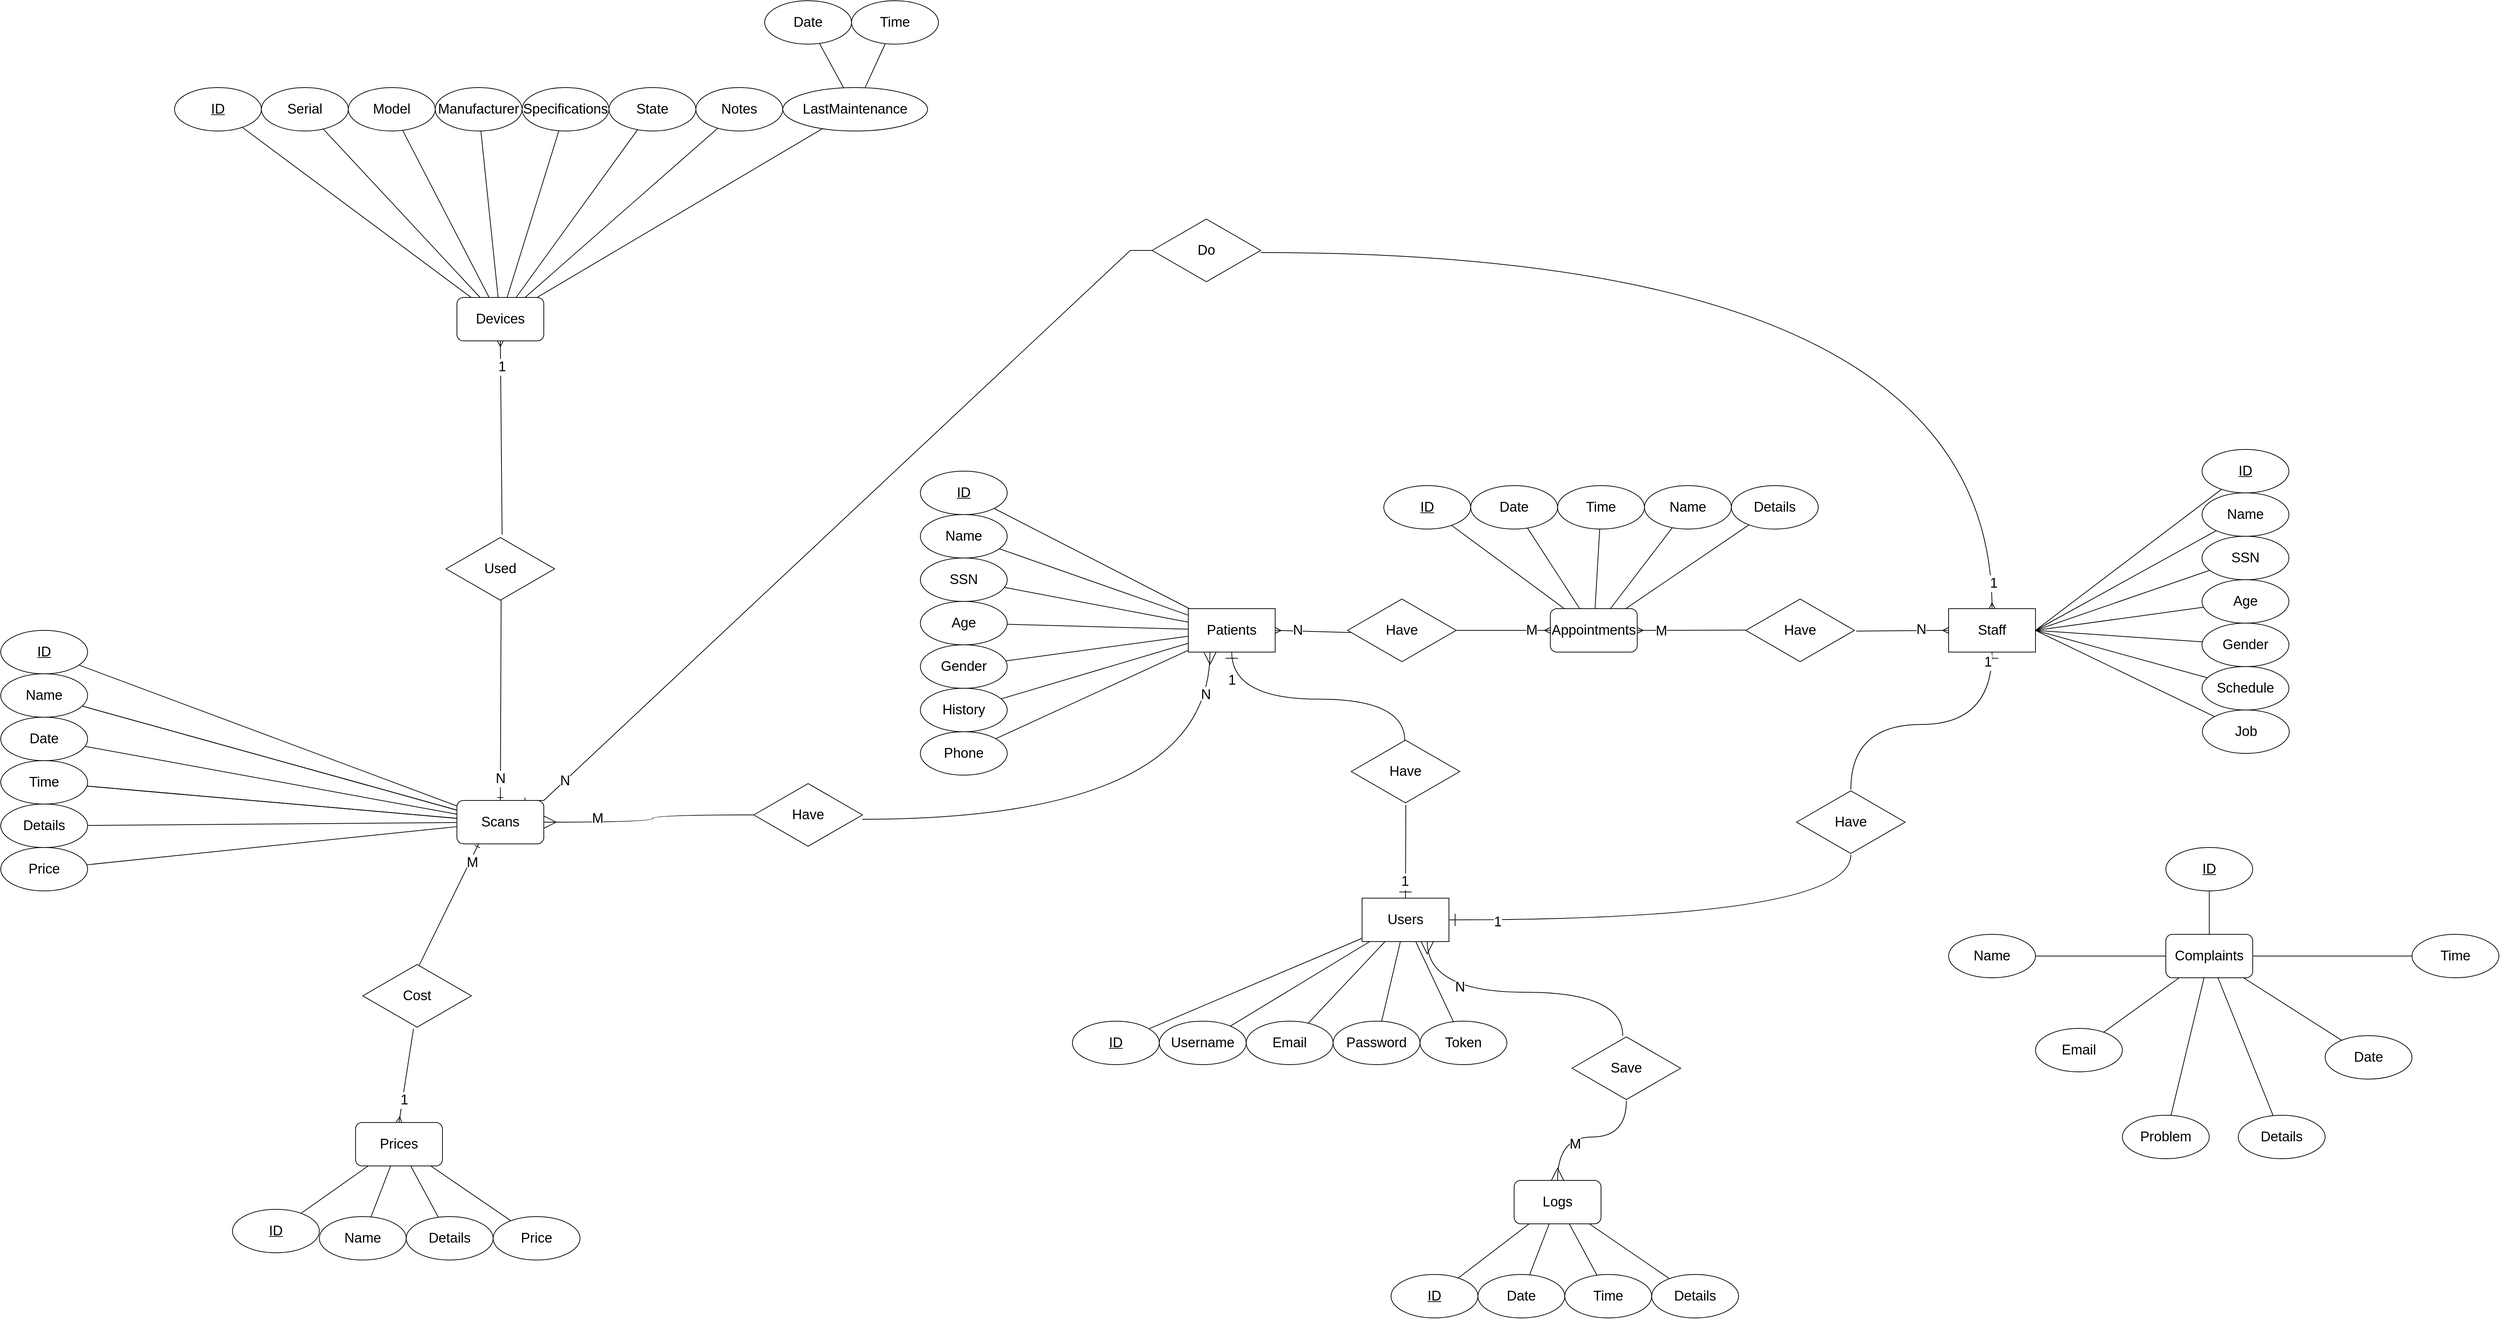 <mxfile version="14.6.13" type="device"><diagram id="C5RBs43oDa-KdzZeNtuy" name="Page-1"><mxGraphModel dx="5182" dy="3298" grid="1" gridSize="10" guides="1" tooltips="1" connect="1" arrows="1" fold="1" page="1" pageScale="1" pageWidth="1169" pageHeight="827" math="0" shadow="0"><root><mxCell id="WIyWlLk6GJQsqaUBKTNV-0"/><mxCell id="WIyWlLk6GJQsqaUBKTNV-1" parent="WIyWlLk6GJQsqaUBKTNV-0"/><mxCell id="xY3n0v6mdAGH1XVhmeUw-259" value="" style="group;fontSize=19;" parent="WIyWlLk6GJQsqaUBKTNV-1" vertex="1" connectable="0"><mxGeometry x="-850" y="-700" width="470" height="420" as="geometry"/></mxCell><mxCell id="xY3n0v6mdAGH1XVhmeUw-165" value="Patients" style="whiteSpace=wrap;html=1;fontSize=19;" parent="xY3n0v6mdAGH1XVhmeUw-259" vertex="1"><mxGeometry x="370" y="190" width="120" height="60" as="geometry"/></mxCell><mxCell id="xY3n0v6mdAGH1XVhmeUw-178" value="" style="group;fontStyle=4;fontSize=19;" parent="xY3n0v6mdAGH1XVhmeUw-259" vertex="1" connectable="0"><mxGeometry width="120" height="360" as="geometry"/></mxCell><mxCell id="xY3n0v6mdAGH1XVhmeUw-166" value="&lt;u style=&quot;font-size: 19px;&quot;&gt;ID&lt;/u&gt;" style="ellipse;whiteSpace=wrap;html=1;fontSize=19;" parent="xY3n0v6mdAGH1XVhmeUw-178" vertex="1"><mxGeometry width="120" height="60" as="geometry"/></mxCell><mxCell id="xY3n0v6mdAGH1XVhmeUw-168" value="Name" style="ellipse;whiteSpace=wrap;html=1;fontSize=19;" parent="xY3n0v6mdAGH1XVhmeUw-178" vertex="1"><mxGeometry y="60" width="120" height="60" as="geometry"/></mxCell><mxCell id="xY3n0v6mdAGH1XVhmeUw-170" value="SSN" style="ellipse;whiteSpace=wrap;html=1;fontSize=19;" parent="xY3n0v6mdAGH1XVhmeUw-178" vertex="1"><mxGeometry y="120" width="120" height="60" as="geometry"/></mxCell><mxCell id="xY3n0v6mdAGH1XVhmeUw-172" value="Gender" style="ellipse;whiteSpace=wrap;html=1;fontSize=19;" parent="xY3n0v6mdAGH1XVhmeUw-178" vertex="1"><mxGeometry y="240" width="120" height="60" as="geometry"/></mxCell><mxCell id="xY3n0v6mdAGH1XVhmeUw-174" value="Age" style="ellipse;whiteSpace=wrap;html=1;fontSize=19;" parent="xY3n0v6mdAGH1XVhmeUw-178" vertex="1"><mxGeometry y="180" width="120" height="60" as="geometry"/></mxCell><mxCell id="xY3n0v6mdAGH1XVhmeUw-176" value="History" style="ellipse;whiteSpace=wrap;html=1;fontSize=19;" parent="xY3n0v6mdAGH1XVhmeUw-178" vertex="1"><mxGeometry y="300" width="120" height="60" as="geometry"/></mxCell><mxCell id="xY3n0v6mdAGH1XVhmeUw-167" value="" style="edgeStyle=none;orthogonalLoop=1;jettySize=auto;html=1;endArrow=none;endFill=0;fontSize=19;" parent="xY3n0v6mdAGH1XVhmeUw-259" source="xY3n0v6mdAGH1XVhmeUw-165" target="xY3n0v6mdAGH1XVhmeUw-166" edge="1"><mxGeometry x="130" y="-10" as="geometry"/></mxCell><mxCell id="xY3n0v6mdAGH1XVhmeUw-169" value="" style="edgeStyle=none;orthogonalLoop=1;jettySize=auto;html=1;endArrow=none;endFill=0;fontSize=19;" parent="xY3n0v6mdAGH1XVhmeUw-259" source="xY3n0v6mdAGH1XVhmeUw-165" target="xY3n0v6mdAGH1XVhmeUw-168" edge="1"><mxGeometry x="130" y="-10" as="geometry"/></mxCell><mxCell id="xY3n0v6mdAGH1XVhmeUw-171" value="" style="edgeStyle=none;orthogonalLoop=1;jettySize=auto;html=1;endArrow=none;endFill=0;fontSize=19;" parent="xY3n0v6mdAGH1XVhmeUw-259" source="xY3n0v6mdAGH1XVhmeUw-165" target="xY3n0v6mdAGH1XVhmeUw-170" edge="1"><mxGeometry x="130" y="-10" as="geometry"/></mxCell><mxCell id="xY3n0v6mdAGH1XVhmeUw-173" value="" style="edgeStyle=none;orthogonalLoop=1;jettySize=auto;html=1;endArrow=none;endFill=0;fontSize=19;" parent="xY3n0v6mdAGH1XVhmeUw-259" source="xY3n0v6mdAGH1XVhmeUw-165" target="xY3n0v6mdAGH1XVhmeUw-172" edge="1"><mxGeometry x="130" y="-10" as="geometry"/></mxCell><mxCell id="xY3n0v6mdAGH1XVhmeUw-175" value="" style="edgeStyle=none;orthogonalLoop=1;jettySize=auto;html=1;endArrow=none;endFill=0;fontSize=19;" parent="xY3n0v6mdAGH1XVhmeUw-259" source="xY3n0v6mdAGH1XVhmeUw-165" target="xY3n0v6mdAGH1XVhmeUw-174" edge="1"><mxGeometry x="130" y="-10" as="geometry"/></mxCell><mxCell id="xY3n0v6mdAGH1XVhmeUw-177" value="" style="edgeStyle=none;orthogonalLoop=1;jettySize=auto;html=1;endArrow=none;endFill=0;fontSize=19;" parent="xY3n0v6mdAGH1XVhmeUw-259" source="xY3n0v6mdAGH1XVhmeUw-165" target="xY3n0v6mdAGH1XVhmeUw-176" edge="1"><mxGeometry x="130" y="-10" as="geometry"/></mxCell><mxCell id="xY3n0v6mdAGH1XVhmeUw-257" value="Phone" style="ellipse;whiteSpace=wrap;html=1;fontSize=19;" parent="xY3n0v6mdAGH1XVhmeUw-259" vertex="1"><mxGeometry y="360" width="120" height="60" as="geometry"/></mxCell><mxCell id="xY3n0v6mdAGH1XVhmeUw-258" value="" style="edgeStyle=none;rounded=0;orthogonalLoop=1;jettySize=auto;html=1;endArrow=none;endFill=0;fontSize=19;" parent="xY3n0v6mdAGH1XVhmeUw-259" source="xY3n0v6mdAGH1XVhmeUw-165" target="xY3n0v6mdAGH1XVhmeUw-257" edge="1"><mxGeometry relative="1" as="geometry"/></mxCell><mxCell id="xY3n0v6mdAGH1XVhmeUw-270" value="Have" style="html=1;whiteSpace=wrap;aspect=fixed;shape=isoRectangle;fontSize=19;" parent="WIyWlLk6GJQsqaUBKTNV-1" vertex="1"><mxGeometry x="-260" y="-525" width="150" height="90" as="geometry"/></mxCell><mxCell id="xY3n0v6mdAGH1XVhmeUw-274" style="edgeStyle=none;rounded=0;orthogonalLoop=1;jettySize=auto;html=1;exitX=0;exitY=0.5;exitDx=0;exitDy=0;endArrow=none;endFill=0;startArrow=ERmany;startFill=0;fontSize=19;" parent="WIyWlLk6GJQsqaUBKTNV-1" source="xY3n0v6mdAGH1XVhmeUw-260" target="xY3n0v6mdAGH1XVhmeUw-270" edge="1"><mxGeometry relative="1" as="geometry"/></mxCell><mxCell id="xY3n0v6mdAGH1XVhmeUw-291" value="M" style="edgeLabel;html=1;align=center;verticalAlign=middle;resizable=0;points=[];fontSize=19;" parent="xY3n0v6mdAGH1XVhmeUw-274" vertex="1" connectable="0"><mxGeometry x="-0.595" relative="1" as="geometry"><mxPoint as="offset"/></mxGeometry></mxCell><mxCell id="xY3n0v6mdAGH1XVhmeUw-275" style="edgeStyle=none;orthogonalLoop=1;jettySize=auto;html=1;exitX=1;exitY=0.5;exitDx=0;exitDy=0;entryX=0.029;entryY=0.533;entryDx=0;entryDy=0;entryPerimeter=0;endArrow=none;endFill=0;startArrow=ERmany;startFill=0;endSize=15;strokeWidth=1;rounded=0;fontSize=19;" parent="WIyWlLk6GJQsqaUBKTNV-1" source="xY3n0v6mdAGH1XVhmeUw-165" target="xY3n0v6mdAGH1XVhmeUw-270" edge="1"><mxGeometry relative="1" as="geometry"/></mxCell><mxCell id="xY3n0v6mdAGH1XVhmeUw-292" value="N" style="edgeLabel;html=1;align=center;verticalAlign=middle;resizable=0;points=[];fontSize=19;" parent="xY3n0v6mdAGH1XVhmeUw-275" vertex="1" connectable="0"><mxGeometry x="-0.508" y="-2" relative="1" as="geometry"><mxPoint x="5" y="-3" as="offset"/></mxGeometry></mxCell><mxCell id="xY3n0v6mdAGH1XVhmeUw-237" value="" style="edgeStyle=none;orthogonalLoop=1;jettySize=auto;html=1;endArrow=none;endFill=0;exitX=0;exitY=0.5;exitDx=0;exitDy=0;fontSize=19;" parent="WIyWlLk6GJQsqaUBKTNV-1" source="xY3n0v6mdAGH1XVhmeUw-192" target="xY3n0v6mdAGH1XVhmeUw-236" edge="1"><mxGeometry x="330" y="-680" as="geometry"><mxPoint x="610" y="-510" as="sourcePoint"/></mxGeometry></mxCell><mxCell id="xY3n0v6mdAGH1XVhmeUw-283" style="edgeStyle=none;rounded=0;orthogonalLoop=1;jettySize=auto;html=1;exitX=1;exitY=0.5;exitDx=0;exitDy=0;entryX=1.016;entryY=0.511;entryDx=0;entryDy=0;entryPerimeter=0;startArrow=ERmany;startFill=0;endArrow=none;endFill=0;endSize=15;strokeWidth=1;fontSize=19;" parent="WIyWlLk6GJQsqaUBKTNV-1" source="xY3n0v6mdAGH1XVhmeUw-192" target="xY3n0v6mdAGH1XVhmeUw-281" edge="1"><mxGeometry relative="1" as="geometry"/></mxCell><mxCell id="xY3n0v6mdAGH1XVhmeUw-294" value="N" style="edgeLabel;html=1;align=center;verticalAlign=middle;resizable=0;points=[];fontSize=19;" parent="xY3n0v6mdAGH1XVhmeUw-283" vertex="1" connectable="0"><mxGeometry x="-0.395" y="-2" relative="1" as="geometry"><mxPoint as="offset"/></mxGeometry></mxCell><mxCell id="xY3n0v6mdAGH1XVhmeUw-317" style="edgeStyle=orthogonalEdgeStyle;curved=1;orthogonalLoop=1;jettySize=auto;html=1;exitX=0.5;exitY=0;exitDx=0;exitDy=0;fontSize=19;startArrow=ERone;startFill=0;endArrow=none;endFill=0;startSize=15;endSize=15;strokeWidth=1;" parent="WIyWlLk6GJQsqaUBKTNV-1" source="xY3n0v6mdAGH1XVhmeUw-192" target="xY3n0v6mdAGH1XVhmeUw-315" edge="1"><mxGeometry relative="1" as="geometry"/></mxCell><mxCell id="xY3n0v6mdAGH1XVhmeUw-318" value="1" style="edgeLabel;html=1;align=center;verticalAlign=middle;resizable=0;points=[];fontSize=19;" parent="xY3n0v6mdAGH1XVhmeUw-317" vertex="1" connectable="0"><mxGeometry x="-0.928" y="-6" relative="1" as="geometry"><mxPoint as="offset"/></mxGeometry></mxCell><mxCell id="HXOtRXZ7LImvvX5U2Qld-1" style="rounded=0;orthogonalLoop=1;jettySize=auto;html=1;exitX=0.5;exitY=1;exitDx=0;exitDy=0;entryX=1;entryY=0.533;entryDx=0;entryDy=0;entryPerimeter=0;fontSize=19;endArrow=none;endFill=0;edgeStyle=orthogonalEdgeStyle;curved=1;startArrow=ERmany;startFill=0;" parent="WIyWlLk6GJQsqaUBKTNV-1" source="xY3n0v6mdAGH1XVhmeUw-192" target="HXOtRXZ7LImvvX5U2Qld-0" edge="1"><mxGeometry relative="1" as="geometry"/></mxCell><mxCell id="HXOtRXZ7LImvvX5U2Qld-4" value="1" style="edgeLabel;html=1;align=center;verticalAlign=middle;resizable=0;points=[];fontSize=19;" parent="HXOtRXZ7LImvvX5U2Qld-1" vertex="1" connectable="0"><mxGeometry x="-0.955" y="-2" relative="1" as="geometry"><mxPoint y="-1" as="offset"/></mxGeometry></mxCell><mxCell id="xY3n0v6mdAGH1XVhmeUw-192" value="Staff" style="whiteSpace=wrap;html=1;direction=west;fontSize=19;" parent="WIyWlLk6GJQsqaUBKTNV-1" vertex="1"><mxGeometry x="570" y="-510" width="120" height="60" as="geometry"/></mxCell><mxCell id="xY3n0v6mdAGH1XVhmeUw-193" style="edgeStyle=none;orthogonalLoop=1;jettySize=auto;html=1;endArrow=none;endFill=0;entryX=0;entryY=0.5;entryDx=0;entryDy=0;fontSize=19;" parent="WIyWlLk6GJQsqaUBKTNV-1" source="xY3n0v6mdAGH1XVhmeUw-184" target="xY3n0v6mdAGH1XVhmeUw-192" edge="1"><mxGeometry x="330" y="-680" as="geometry"/></mxCell><mxCell id="xY3n0v6mdAGH1XVhmeUw-194" style="edgeStyle=none;orthogonalLoop=1;jettySize=auto;html=1;entryX=0;entryY=0.5;entryDx=0;entryDy=0;endArrow=none;endFill=0;fontSize=19;" parent="WIyWlLk6GJQsqaUBKTNV-1" source="xY3n0v6mdAGH1XVhmeUw-185" target="xY3n0v6mdAGH1XVhmeUw-192" edge="1"><mxGeometry x="330" y="-680" as="geometry"/></mxCell><mxCell id="xY3n0v6mdAGH1XVhmeUw-196" style="edgeStyle=none;orthogonalLoop=1;jettySize=auto;html=1;entryX=0;entryY=0.5;entryDx=0;entryDy=0;endArrow=none;endFill=0;fontSize=19;" parent="WIyWlLk6GJQsqaUBKTNV-1" source="xY3n0v6mdAGH1XVhmeUw-188" target="xY3n0v6mdAGH1XVhmeUw-192" edge="1"><mxGeometry x="330" y="-680" as="geometry"/></mxCell><mxCell id="xY3n0v6mdAGH1XVhmeUw-198" style="edgeStyle=none;orthogonalLoop=1;jettySize=auto;html=1;entryX=0;entryY=0.5;entryDx=0;entryDy=0;endArrow=none;endFill=0;fontSize=19;" parent="WIyWlLk6GJQsqaUBKTNV-1" source="xY3n0v6mdAGH1XVhmeUw-186" target="xY3n0v6mdAGH1XVhmeUw-192" edge="1"><mxGeometry x="330" y="-680" as="geometry"/></mxCell><mxCell id="xY3n0v6mdAGH1XVhmeUw-199" style="edgeStyle=none;orthogonalLoop=1;jettySize=auto;html=1;entryX=0;entryY=0.5;entryDx=0;entryDy=0;endArrow=none;endFill=0;fontSize=19;" parent="WIyWlLk6GJQsqaUBKTNV-1" source="xY3n0v6mdAGH1XVhmeUw-187" target="xY3n0v6mdAGH1XVhmeUw-192" edge="1"><mxGeometry x="330" y="-680" as="geometry"/></mxCell><mxCell id="xY3n0v6mdAGH1XVhmeUw-205" value="" style="edgeStyle=none;orthogonalLoop=1;jettySize=auto;html=1;endArrow=none;endFill=0;exitX=0;exitY=0.5;exitDx=0;exitDy=0;fontSize=19;" parent="WIyWlLk6GJQsqaUBKTNV-1" source="xY3n0v6mdAGH1XVhmeUw-192" target="xY3n0v6mdAGH1XVhmeUw-204" edge="1"><mxGeometry x="330" y="-680" as="geometry"/></mxCell><mxCell id="xY3n0v6mdAGH1XVhmeUw-279" value="" style="group;fontSize=19;" parent="WIyWlLk6GJQsqaUBKTNV-1" vertex="1" connectable="0"><mxGeometry x="920" y="-730" width="120.5" height="420" as="geometry"/></mxCell><mxCell id="xY3n0v6mdAGH1XVhmeUw-236" value="Job" style="ellipse;whiteSpace=wrap;html=1;fontSize=19;" parent="xY3n0v6mdAGH1XVhmeUw-279" vertex="1"><mxGeometry x="0.5" y="360" width="120" height="60" as="geometry"/></mxCell><mxCell id="xY3n0v6mdAGH1XVhmeUw-202" value="" style="group;fontSize=19;" parent="xY3n0v6mdAGH1XVhmeUw-279" vertex="1" connectable="0"><mxGeometry width="120.5" height="360" as="geometry"/></mxCell><mxCell id="xY3n0v6mdAGH1XVhmeUw-191" value="" style="group;fontSize=19;" parent="xY3n0v6mdAGH1XVhmeUw-202" vertex="1" connectable="0"><mxGeometry width="120" height="300" as="geometry"/></mxCell><mxCell id="xY3n0v6mdAGH1XVhmeUw-184" value="&lt;u style=&quot;font-size: 19px;&quot;&gt;ID&lt;/u&gt;" style="ellipse;whiteSpace=wrap;html=1;fontSize=19;" parent="xY3n0v6mdAGH1XVhmeUw-191" vertex="1"><mxGeometry width="120" height="60" as="geometry"/></mxCell><mxCell id="xY3n0v6mdAGH1XVhmeUw-185" value="Name" style="ellipse;whiteSpace=wrap;html=1;fontSize=19;" parent="xY3n0v6mdAGH1XVhmeUw-191" vertex="1"><mxGeometry y="60" width="120" height="60" as="geometry"/></mxCell><mxCell id="xY3n0v6mdAGH1XVhmeUw-186" value="SSN" style="ellipse;whiteSpace=wrap;html=1;fontSize=19;" parent="xY3n0v6mdAGH1XVhmeUw-191" vertex="1"><mxGeometry y="120" width="120" height="60" as="geometry"/></mxCell><mxCell id="xY3n0v6mdAGH1XVhmeUw-187" value="Gender" style="ellipse;whiteSpace=wrap;html=1;fontSize=19;" parent="xY3n0v6mdAGH1XVhmeUw-191" vertex="1"><mxGeometry y="240" width="120" height="60" as="geometry"/></mxCell><mxCell id="xY3n0v6mdAGH1XVhmeUw-188" value="Age" style="ellipse;whiteSpace=wrap;html=1;fontSize=19;" parent="xY3n0v6mdAGH1XVhmeUw-191" vertex="1"><mxGeometry y="180" width="120" height="60" as="geometry"/></mxCell><mxCell id="xY3n0v6mdAGH1XVhmeUw-204" value="Schedule" style="ellipse;whiteSpace=wrap;html=1;fontSize=19;" parent="xY3n0v6mdAGH1XVhmeUw-202" vertex="1"><mxGeometry y="300" width="120" height="60" as="geometry"/></mxCell><mxCell id="xY3n0v6mdAGH1XVhmeUw-288" value="" style="edgeStyle=none;rounded=0;orthogonalLoop=1;jettySize=auto;html=1;startArrow=none;startFill=0;endArrow=none;endFill=0;endSize=15;strokeWidth=1;fontSize=19;" parent="WIyWlLk6GJQsqaUBKTNV-1" source="xY3n0v6mdAGH1XVhmeUw-260" target="xY3n0v6mdAGH1XVhmeUw-287" edge="1"><mxGeometry relative="1" as="geometry"/></mxCell><mxCell id="xY3n0v6mdAGH1XVhmeUw-260" value="Appointments" style="rounded=1;whiteSpace=wrap;html=1;fontSize=19;" parent="WIyWlLk6GJQsqaUBKTNV-1" vertex="1"><mxGeometry x="20" y="-510" width="120" height="60" as="geometry"/></mxCell><mxCell id="xY3n0v6mdAGH1XVhmeUw-262" value="" style="edgeStyle=none;rounded=0;orthogonalLoop=1;jettySize=auto;html=1;endArrow=none;endFill=0;fontSize=19;" parent="WIyWlLk6GJQsqaUBKTNV-1" source="xY3n0v6mdAGH1XVhmeUw-260" target="xY3n0v6mdAGH1XVhmeUw-261" edge="1"><mxGeometry x="-150" y="-680" as="geometry"/></mxCell><mxCell id="xY3n0v6mdAGH1XVhmeUw-264" value="" style="edgeStyle=none;rounded=0;orthogonalLoop=1;jettySize=auto;html=1;endArrow=none;endFill=0;fontSize=19;" parent="WIyWlLk6GJQsqaUBKTNV-1" source="xY3n0v6mdAGH1XVhmeUw-260" target="xY3n0v6mdAGH1XVhmeUw-263" edge="1"><mxGeometry x="-150" y="-680" as="geometry"/></mxCell><mxCell id="xY3n0v6mdAGH1XVhmeUw-266" value="" style="edgeStyle=none;rounded=0;orthogonalLoop=1;jettySize=auto;html=1;endArrow=none;endFill=0;fontSize=19;" parent="WIyWlLk6GJQsqaUBKTNV-1" source="xY3n0v6mdAGH1XVhmeUw-260" target="xY3n0v6mdAGH1XVhmeUw-265" edge="1"><mxGeometry x="-150" y="-680" as="geometry"/></mxCell><mxCell id="xY3n0v6mdAGH1XVhmeUw-268" value="" style="edgeStyle=none;rounded=0;orthogonalLoop=1;jettySize=auto;html=1;endArrow=none;endFill=0;fontSize=19;" parent="WIyWlLk6GJQsqaUBKTNV-1" source="xY3n0v6mdAGH1XVhmeUw-260" target="xY3n0v6mdAGH1XVhmeUw-267" edge="1"><mxGeometry x="-150" y="-680" as="geometry"/></mxCell><mxCell id="xY3n0v6mdAGH1XVhmeUw-281" value="Have" style="html=1;whiteSpace=wrap;aspect=fixed;shape=isoRectangle;fontSize=19;" parent="WIyWlLk6GJQsqaUBKTNV-1" vertex="1"><mxGeometry x="290" y="-525" width="150" height="90" as="geometry"/></mxCell><mxCell id="xY3n0v6mdAGH1XVhmeUw-282" style="edgeStyle=none;rounded=0;orthogonalLoop=1;jettySize=auto;html=1;exitX=1;exitY=0.5;exitDx=0;exitDy=0;entryX=0;entryY=0.496;entryDx=0;entryDy=0;entryPerimeter=0;startArrow=ERmany;startFill=0;endArrow=none;endFill=0;endSize=15;strokeWidth=1;fontSize=19;" parent="WIyWlLk6GJQsqaUBKTNV-1" source="xY3n0v6mdAGH1XVhmeUw-260" target="xY3n0v6mdAGH1XVhmeUw-281" edge="1"><mxGeometry x="-150" y="-680" as="geometry"/></mxCell><mxCell id="xY3n0v6mdAGH1XVhmeUw-293" value="M" style="edgeLabel;html=1;align=center;verticalAlign=middle;resizable=0;points=[];fontSize=19;" parent="xY3n0v6mdAGH1XVhmeUw-282" vertex="1" connectable="0"><mxGeometry relative="1" as="geometry"><mxPoint x="-42" y="1" as="offset"/></mxGeometry></mxCell><mxCell id="xY3n0v6mdAGH1XVhmeUw-289" value="" style="group;fontSize=19;" parent="WIyWlLk6GJQsqaUBKTNV-1" vertex="1" connectable="0"><mxGeometry x="-210" y="-680" width="600" height="60" as="geometry"/></mxCell><mxCell id="xY3n0v6mdAGH1XVhmeUw-287" value="Name" style="ellipse;whiteSpace=wrap;html=1;rounded=1;fontSize=19;" parent="xY3n0v6mdAGH1XVhmeUw-289" vertex="1"><mxGeometry x="360" width="120" height="60" as="geometry"/></mxCell><mxCell id="xY3n0v6mdAGH1XVhmeUw-261" value="&lt;u style=&quot;font-size: 19px;&quot;&gt;ID&lt;/u&gt;" style="ellipse;whiteSpace=wrap;html=1;rounded=1;fontSize=19;" parent="xY3n0v6mdAGH1XVhmeUw-289" vertex="1"><mxGeometry width="120" height="60" as="geometry"/></mxCell><mxCell id="xY3n0v6mdAGH1XVhmeUw-263" value="Date" style="ellipse;whiteSpace=wrap;html=1;rounded=1;fontSize=19;" parent="xY3n0v6mdAGH1XVhmeUw-289" vertex="1"><mxGeometry x="120" width="120" height="60" as="geometry"/></mxCell><mxCell id="xY3n0v6mdAGH1XVhmeUw-265" value="Time" style="ellipse;whiteSpace=wrap;html=1;rounded=1;fontSize=19;" parent="xY3n0v6mdAGH1XVhmeUw-289" vertex="1"><mxGeometry x="240" width="120" height="60" as="geometry"/></mxCell><mxCell id="xY3n0v6mdAGH1XVhmeUw-267" value="Details" style="ellipse;whiteSpace=wrap;html=1;rounded=1;fontSize=19;" parent="xY3n0v6mdAGH1XVhmeUw-289" vertex="1"><mxGeometry x="480" width="120" height="60" as="geometry"/></mxCell><mxCell id="xY3n0v6mdAGH1XVhmeUw-295" value="Have" style="html=1;whiteSpace=wrap;aspect=fixed;shape=isoRectangle;fontSize=19;" parent="WIyWlLk6GJQsqaUBKTNV-1" vertex="1"><mxGeometry x="-255" y="-330" width="150" height="90" as="geometry"/></mxCell><mxCell id="xY3n0v6mdAGH1XVhmeUw-296" style="edgeStyle=orthogonalEdgeStyle;orthogonalLoop=1;jettySize=auto;html=1;exitX=0.5;exitY=1;exitDx=0;exitDy=0;entryX=0.493;entryY=0.024;entryDx=0;entryDy=0;entryPerimeter=0;fontSize=19;startArrow=ERone;startFill=0;endArrow=none;endFill=0;endSize=15;strokeWidth=1;startSize=15;curved=1;" parent="WIyWlLk6GJQsqaUBKTNV-1" source="xY3n0v6mdAGH1XVhmeUw-165" target="xY3n0v6mdAGH1XVhmeUw-295" edge="1"><mxGeometry relative="1" as="geometry"/></mxCell><mxCell id="xY3n0v6mdAGH1XVhmeUw-298" value="1" style="edgeLabel;html=1;align=center;verticalAlign=middle;resizable=0;points=[];fontSize=19;" parent="xY3n0v6mdAGH1XVhmeUw-296" vertex="1" connectable="0"><mxGeometry x="-0.785" relative="1" as="geometry"><mxPoint as="offset"/></mxGeometry></mxCell><mxCell id="xY3n0v6mdAGH1XVhmeUw-306" style="edgeStyle=orthogonalEdgeStyle;curved=1;orthogonalLoop=1;jettySize=auto;html=1;exitX=0.5;exitY=0;exitDx=0;exitDy=0;entryX=0.503;entryY=1.014;entryDx=0;entryDy=0;entryPerimeter=0;fontSize=19;startArrow=ERone;startFill=0;endArrow=none;endFill=0;startSize=15;endSize=15;strokeWidth=1;" parent="WIyWlLk6GJQsqaUBKTNV-1" source="xY3n0v6mdAGH1XVhmeUw-152" target="xY3n0v6mdAGH1XVhmeUw-295" edge="1"><mxGeometry relative="1" as="geometry"/></mxCell><mxCell id="xY3n0v6mdAGH1XVhmeUw-307" value="1" style="edgeLabel;html=1;align=center;verticalAlign=middle;resizable=0;points=[];fontSize=19;" parent="xY3n0v6mdAGH1XVhmeUw-306" vertex="1" connectable="0"><mxGeometry x="-0.638" y="1" relative="1" as="geometry"><mxPoint as="offset"/></mxGeometry></mxCell><mxCell id="xY3n0v6mdAGH1XVhmeUw-316" style="edgeStyle=orthogonalEdgeStyle;curved=1;orthogonalLoop=1;jettySize=auto;html=1;exitX=1;exitY=0.5;exitDx=0;exitDy=0;fontSize=19;startArrow=ERone;startFill=0;endArrow=none;endFill=0;startSize=15;endSize=15;strokeWidth=1;" parent="WIyWlLk6GJQsqaUBKTNV-1" source="xY3n0v6mdAGH1XVhmeUw-152" target="xY3n0v6mdAGH1XVhmeUw-315" edge="1"><mxGeometry relative="1" as="geometry"/></mxCell><mxCell id="xY3n0v6mdAGH1XVhmeUw-319" value="1" style="edgeLabel;html=1;align=center;verticalAlign=middle;resizable=0;points=[];fontSize=19;" parent="xY3n0v6mdAGH1XVhmeUw-316" vertex="1" connectable="0"><mxGeometry x="-0.794" y="-3" relative="1" as="geometry"><mxPoint as="offset"/></mxGeometry></mxCell><mxCell id="xY3n0v6mdAGH1XVhmeUw-367" style="edgeStyle=orthogonalEdgeStyle;curved=1;orthogonalLoop=1;jettySize=auto;html=1;exitX=0.75;exitY=1;exitDx=0;exitDy=0;entryX=0.467;entryY=0;entryDx=0;entryDy=0;entryPerimeter=0;fontSize=19;startArrow=ERmany;startFill=0;endArrow=none;endFill=0;startSize=15;endSize=15;strokeWidth=1;" parent="WIyWlLk6GJQsqaUBKTNV-1" source="xY3n0v6mdAGH1XVhmeUw-152" target="xY3n0v6mdAGH1XVhmeUw-366" edge="1"><mxGeometry relative="1" as="geometry"/></mxCell><mxCell id="xY3n0v6mdAGH1XVhmeUw-371" value="N" style="edgeLabel;html=1;align=center;verticalAlign=middle;resizable=0;points=[];fontSize=19;" parent="xY3n0v6mdAGH1XVhmeUw-367" vertex="1" connectable="0"><mxGeometry x="-0.422" y="7" relative="1" as="geometry"><mxPoint x="-1" as="offset"/></mxGeometry></mxCell><mxCell id="xY3n0v6mdAGH1XVhmeUw-152" value="Users" style="whiteSpace=wrap;html=1;fontSize=19;" parent="WIyWlLk6GJQsqaUBKTNV-1" vertex="1"><mxGeometry x="-240" y="-110" width="120" height="60" as="geometry"/></mxCell><mxCell id="xY3n0v6mdAGH1XVhmeUw-154" value="" style="edgeStyle=none;orthogonalLoop=1;jettySize=auto;html=1;endArrow=none;endFill=0;fontSize=19;" parent="WIyWlLk6GJQsqaUBKTNV-1" source="xY3n0v6mdAGH1XVhmeUw-152" target="xY3n0v6mdAGH1XVhmeUw-153" edge="1"><mxGeometry x="-390" y="-300" as="geometry"/></mxCell><mxCell id="xY3n0v6mdAGH1XVhmeUw-157" value="" style="edgeStyle=none;orthogonalLoop=1;jettySize=auto;html=1;endArrow=none;endFill=0;fontSize=19;" parent="WIyWlLk6GJQsqaUBKTNV-1" source="xY3n0v6mdAGH1XVhmeUw-152" target="xY3n0v6mdAGH1XVhmeUw-156" edge="1"><mxGeometry x="-390" y="-300" as="geometry"/></mxCell><mxCell id="xY3n0v6mdAGH1XVhmeUw-159" value="" style="edgeStyle=none;orthogonalLoop=1;jettySize=auto;html=1;endArrow=none;endFill=0;fontSize=19;" parent="WIyWlLk6GJQsqaUBKTNV-1" source="xY3n0v6mdAGH1XVhmeUw-152" target="xY3n0v6mdAGH1XVhmeUw-158" edge="1"><mxGeometry x="-390" y="-300" as="geometry"/></mxCell><mxCell id="xY3n0v6mdAGH1XVhmeUw-161" value="" style="edgeStyle=none;orthogonalLoop=1;jettySize=auto;html=1;endArrow=none;endFill=0;fontSize=19;" parent="WIyWlLk6GJQsqaUBKTNV-1" source="xY3n0v6mdAGH1XVhmeUw-152" target="xY3n0v6mdAGH1XVhmeUw-160" edge="1"><mxGeometry x="-390" y="-300" as="geometry"/></mxCell><mxCell id="xY3n0v6mdAGH1XVhmeUw-163" value="" style="edgeStyle=none;orthogonalLoop=1;jettySize=auto;html=1;endArrow=none;endFill=0;fontSize=19;" parent="WIyWlLk6GJQsqaUBKTNV-1" source="xY3n0v6mdAGH1XVhmeUw-152" target="xY3n0v6mdAGH1XVhmeUw-162" edge="1"><mxGeometry x="-390" y="-300" as="geometry"/></mxCell><mxCell id="xY3n0v6mdAGH1XVhmeUw-300" value="" style="group;fontSize=19;" parent="WIyWlLk6GJQsqaUBKTNV-1" vertex="1" connectable="0"><mxGeometry x="-640" y="60" width="600" height="60" as="geometry"/></mxCell><mxCell id="xY3n0v6mdAGH1XVhmeUw-153" value="&lt;u style=&quot;font-size: 19px;&quot;&gt;ID&lt;/u&gt;" style="ellipse;whiteSpace=wrap;html=1;fontSize=19;" parent="xY3n0v6mdAGH1XVhmeUw-300" vertex="1"><mxGeometry width="120" height="60" as="geometry"/></mxCell><mxCell id="xY3n0v6mdAGH1XVhmeUw-156" value="Username" style="ellipse;whiteSpace=wrap;html=1;fontSize=19;" parent="xY3n0v6mdAGH1XVhmeUw-300" vertex="1"><mxGeometry x="120" width="120" height="60" as="geometry"/></mxCell><mxCell id="xY3n0v6mdAGH1XVhmeUw-158" value="Password" style="ellipse;whiteSpace=wrap;html=1;fontSize=19;" parent="xY3n0v6mdAGH1XVhmeUw-300" vertex="1"><mxGeometry x="360" width="120" height="60" as="geometry"/></mxCell><mxCell id="xY3n0v6mdAGH1XVhmeUw-160" value="Email" style="ellipse;whiteSpace=wrap;html=1;fontSize=19;" parent="xY3n0v6mdAGH1XVhmeUw-300" vertex="1"><mxGeometry x="240" width="120" height="60" as="geometry"/></mxCell><mxCell id="xY3n0v6mdAGH1XVhmeUw-162" value="Token" style="ellipse;whiteSpace=wrap;html=1;fontSize=19;" parent="xY3n0v6mdAGH1XVhmeUw-300" vertex="1"><mxGeometry x="480" width="120" height="60" as="geometry"/></mxCell><mxCell id="xY3n0v6mdAGH1XVhmeUw-315" value="Have" style="html=1;whiteSpace=wrap;aspect=fixed;shape=isoRectangle;fontSize=19;" parent="WIyWlLk6GJQsqaUBKTNV-1" vertex="1"><mxGeometry x="360" y="-260" width="150" height="90" as="geometry"/></mxCell><mxCell id="xY3n0v6mdAGH1XVhmeUw-322" value="" style="orthogonalLoop=1;jettySize=auto;html=1;fontSize=19;startArrow=none;startFill=0;endArrow=none;endFill=0;startSize=15;endSize=15;strokeWidth=1;" parent="WIyWlLk6GJQsqaUBKTNV-1" source="xY3n0v6mdAGH1XVhmeUw-320" target="xY3n0v6mdAGH1XVhmeUw-321" edge="1"><mxGeometry relative="1" as="geometry"/></mxCell><mxCell id="xY3n0v6mdAGH1XVhmeUw-324" value="" style="orthogonalLoop=1;jettySize=auto;html=1;fontSize=19;startArrow=none;startFill=0;endArrow=none;endFill=0;startSize=15;endSize=15;strokeWidth=1;" parent="WIyWlLk6GJQsqaUBKTNV-1" source="xY3n0v6mdAGH1XVhmeUw-320" target="xY3n0v6mdAGH1XVhmeUw-323" edge="1"><mxGeometry relative="1" as="geometry"/></mxCell><mxCell id="xY3n0v6mdAGH1XVhmeUw-326" value="" style="orthogonalLoop=1;jettySize=auto;html=1;fontSize=19;startArrow=none;startFill=0;endArrow=none;endFill=0;startSize=15;endSize=15;strokeWidth=1;" parent="WIyWlLk6GJQsqaUBKTNV-1" source="xY3n0v6mdAGH1XVhmeUw-320" target="xY3n0v6mdAGH1XVhmeUw-325" edge="1"><mxGeometry relative="1" as="geometry"/></mxCell><mxCell id="xY3n0v6mdAGH1XVhmeUw-328" value="" style="orthogonalLoop=1;jettySize=auto;html=1;fontSize=19;startArrow=none;startFill=0;endArrow=none;endFill=0;startSize=15;endSize=15;strokeWidth=1;" parent="WIyWlLk6GJQsqaUBKTNV-1" source="xY3n0v6mdAGH1XVhmeUw-320" target="xY3n0v6mdAGH1XVhmeUw-325" edge="1"><mxGeometry relative="1" as="geometry"/></mxCell><mxCell id="xY3n0v6mdAGH1XVhmeUw-329" value="" style="orthogonalLoop=1;jettySize=auto;html=1;fontSize=19;startArrow=none;startFill=0;endArrow=none;endFill=0;startSize=15;endSize=15;strokeWidth=1;" parent="WIyWlLk6GJQsqaUBKTNV-1" source="xY3n0v6mdAGH1XVhmeUw-320" target="xY3n0v6mdAGH1XVhmeUw-323" edge="1"><mxGeometry relative="1" as="geometry"/></mxCell><mxCell id="xY3n0v6mdAGH1XVhmeUw-331" value="" style="edgeStyle=none;orthogonalLoop=1;jettySize=auto;html=1;fontSize=19;startArrow=none;startFill=0;endArrow=none;endFill=0;startSize=15;endSize=15;strokeWidth=1;" parent="WIyWlLk6GJQsqaUBKTNV-1" source="xY3n0v6mdAGH1XVhmeUw-320" target="xY3n0v6mdAGH1XVhmeUw-330" edge="1"><mxGeometry relative="1" as="geometry"/></mxCell><mxCell id="xY3n0v6mdAGH1XVhmeUw-333" value="" style="edgeStyle=none;orthogonalLoop=1;jettySize=auto;html=1;fontSize=19;startArrow=none;startFill=0;endArrow=none;endFill=0;startSize=15;endSize=15;strokeWidth=1;" parent="WIyWlLk6GJQsqaUBKTNV-1" source="xY3n0v6mdAGH1XVhmeUw-320" target="xY3n0v6mdAGH1XVhmeUw-332" edge="1"><mxGeometry relative="1" as="geometry"/></mxCell><mxCell id="xY3n0v6mdAGH1XVhmeUw-335" value="" style="edgeStyle=none;orthogonalLoop=1;jettySize=auto;html=1;fontSize=19;startArrow=none;startFill=0;endArrow=none;endFill=0;startSize=15;endSize=15;strokeWidth=1;" parent="WIyWlLk6GJQsqaUBKTNV-1" source="xY3n0v6mdAGH1XVhmeUw-320" target="xY3n0v6mdAGH1XVhmeUw-334" edge="1"><mxGeometry relative="1" as="geometry"/></mxCell><mxCell id="xY3n0v6mdAGH1XVhmeUw-346" style="edgeStyle=orthogonalEdgeStyle;curved=1;orthogonalLoop=1;jettySize=auto;html=1;exitX=1;exitY=0.5;exitDx=0;exitDy=0;fontSize=19;startArrow=ERmany;startFill=0;endArrow=none;endFill=0;startSize=15;endSize=15;strokeWidth=1;" parent="WIyWlLk6GJQsqaUBKTNV-1" source="xY3n0v6mdAGH1XVhmeUw-320" target="xY3n0v6mdAGH1XVhmeUw-344" edge="1"><mxGeometry relative="1" as="geometry"/></mxCell><mxCell id="xY3n0v6mdAGH1XVhmeUw-347" value="M" style="edgeLabel;html=1;align=center;verticalAlign=middle;resizable=0;points=[];fontSize=19;" parent="xY3n0v6mdAGH1XVhmeUw-346" vertex="1" connectable="0"><mxGeometry x="-0.514" y="5" relative="1" as="geometry"><mxPoint x="1" as="offset"/></mxGeometry></mxCell><mxCell id="2n7Hd1PUtTSPsm7EXCN7-32" style="edgeStyle=none;rounded=0;orthogonalLoop=1;jettySize=auto;html=1;exitX=0.25;exitY=1;exitDx=0;exitDy=0;entryX=0.511;entryY=0.059;entryDx=0;entryDy=0;entryPerimeter=0;endArrow=none;endFill=0;startArrow=ERone;startFill=0;fontSize=19;" parent="WIyWlLk6GJQsqaUBKTNV-1" source="xY3n0v6mdAGH1XVhmeUw-320" target="2n7Hd1PUtTSPsm7EXCN7-30" edge="1"><mxGeometry relative="1" as="geometry"/></mxCell><mxCell id="2n7Hd1PUtTSPsm7EXCN7-36" value="M" style="edgeLabel;html=1;align=center;verticalAlign=middle;resizable=0;points=[];fontSize=19;" parent="2n7Hd1PUtTSPsm7EXCN7-32" vertex="1" connectable="0"><mxGeometry x="-0.707" y="2" relative="1" as="geometry"><mxPoint x="1" as="offset"/></mxGeometry></mxCell><mxCell id="dLOSrkVcxv42v5CJv3wW-23" style="edgeStyle=none;rounded=0;orthogonalLoop=1;jettySize=auto;html=1;exitX=0.5;exitY=0;exitDx=0;exitDy=0;entryX=0.507;entryY=0.975;entryDx=0;entryDy=0;entryPerimeter=0;fontSize=19;startArrow=ERone;startFill=0;endArrow=none;endFill=0;" parent="WIyWlLk6GJQsqaUBKTNV-1" source="xY3n0v6mdAGH1XVhmeUw-320" target="dLOSrkVcxv42v5CJv3wW-21" edge="1"><mxGeometry relative="1" as="geometry"/></mxCell><mxCell id="dLOSrkVcxv42v5CJv3wW-25" value="N" style="edgeLabel;html=1;align=center;verticalAlign=middle;resizable=0;points=[];fontSize=19;" parent="dLOSrkVcxv42v5CJv3wW-23" vertex="1" connectable="0"><mxGeometry x="-0.782" relative="1" as="geometry"><mxPoint as="offset"/></mxGeometry></mxCell><mxCell id="HXOtRXZ7LImvvX5U2Qld-2" style="edgeStyle=entityRelationEdgeStyle;rounded=0;orthogonalLoop=1;jettySize=auto;html=1;exitX=0.75;exitY=0;exitDx=0;exitDy=0;fontSize=19;endArrow=none;endFill=0;startArrow=ERone;startFill=0;" parent="WIyWlLk6GJQsqaUBKTNV-1" source="xY3n0v6mdAGH1XVhmeUw-320" target="HXOtRXZ7LImvvX5U2Qld-0" edge="1"><mxGeometry relative="1" as="geometry"/></mxCell><mxCell id="HXOtRXZ7LImvvX5U2Qld-6" value="N" style="edgeLabel;html=1;align=center;verticalAlign=middle;resizable=0;points=[];fontSize=19;" parent="HXOtRXZ7LImvvX5U2Qld-2" vertex="1" connectable="0"><mxGeometry x="-0.882" y="1" relative="1" as="geometry"><mxPoint x="1" as="offset"/></mxGeometry></mxCell><mxCell id="xY3n0v6mdAGH1XVhmeUw-320" value="Scans" style="rounded=1;whiteSpace=wrap;html=1;fontSize=19;" parent="WIyWlLk6GJQsqaUBKTNV-1" vertex="1"><mxGeometry x="-1490" y="-245" width="120" height="60" as="geometry"/></mxCell><mxCell id="xY3n0v6mdAGH1XVhmeUw-344" value="Have" style="html=1;whiteSpace=wrap;aspect=fixed;shape=isoRectangle;fontSize=19;" parent="WIyWlLk6GJQsqaUBKTNV-1" vertex="1"><mxGeometry x="-1080" y="-270" width="150" height="90" as="geometry"/></mxCell><mxCell id="xY3n0v6mdAGH1XVhmeUw-345" style="edgeStyle=orthogonalEdgeStyle;orthogonalLoop=1;jettySize=auto;html=1;exitX=0.25;exitY=1;exitDx=0;exitDy=0;entryX=0.998;entryY=0.567;entryDx=0;entryDy=0;entryPerimeter=0;fontSize=19;startArrow=ERmany;startFill=0;endArrow=none;endFill=0;startSize=15;endSize=15;strokeWidth=1;elbow=vertical;curved=1;" parent="WIyWlLk6GJQsqaUBKTNV-1" source="xY3n0v6mdAGH1XVhmeUw-165" target="xY3n0v6mdAGH1XVhmeUw-344" edge="1"><mxGeometry relative="1" as="geometry"/></mxCell><mxCell id="xY3n0v6mdAGH1XVhmeUw-348" value="N" style="edgeLabel;html=1;align=center;verticalAlign=middle;resizable=0;points=[];fontSize=19;" parent="xY3n0v6mdAGH1XVhmeUw-345" vertex="1" connectable="0"><mxGeometry x="-0.835" y="-6" relative="1" as="geometry"><mxPoint as="offset"/></mxGeometry></mxCell><mxCell id="xY3n0v6mdAGH1XVhmeUw-364" value="" style="group;fontSize=19;" parent="WIyWlLk6GJQsqaUBKTNV-1" vertex="1" connectable="0"><mxGeometry x="-200" y="280" width="480" height="190" as="geometry"/></mxCell><mxCell id="xY3n0v6mdAGH1XVhmeUw-355" value="Logs" style="rounded=1;whiteSpace=wrap;html=1;fontSize=19;strokeColor=#000000;" parent="xY3n0v6mdAGH1XVhmeUw-364" vertex="1"><mxGeometry x="170" width="120" height="60" as="geometry"/></mxCell><mxCell id="xY3n0v6mdAGH1XVhmeUw-356" value="&lt;u style=&quot;font-size: 19px;&quot;&gt;ID&lt;/u&gt;" style="ellipse;whiteSpace=wrap;html=1;rounded=1;fontSize=19;" parent="xY3n0v6mdAGH1XVhmeUw-364" vertex="1"><mxGeometry y="130" width="120" height="60" as="geometry"/></mxCell><mxCell id="xY3n0v6mdAGH1XVhmeUw-357" value="" style="orthogonalLoop=1;jettySize=auto;html=1;fontSize=19;startArrow=none;startFill=0;endArrow=none;endFill=0;startSize=15;endSize=15;strokeWidth=1;" parent="xY3n0v6mdAGH1XVhmeUw-364" source="xY3n0v6mdAGH1XVhmeUw-355" target="xY3n0v6mdAGH1XVhmeUw-356" edge="1"><mxGeometry relative="1" as="geometry"/></mxCell><mxCell id="xY3n0v6mdAGH1XVhmeUw-358" value="Date" style="ellipse;whiteSpace=wrap;html=1;rounded=1;fontSize=19;" parent="xY3n0v6mdAGH1XVhmeUw-364" vertex="1"><mxGeometry x="120" y="130" width="120" height="60" as="geometry"/></mxCell><mxCell id="xY3n0v6mdAGH1XVhmeUw-359" value="" style="edgeStyle=none;orthogonalLoop=1;jettySize=auto;html=1;fontSize=19;startArrow=none;startFill=0;endArrow=none;endFill=0;startSize=15;endSize=15;strokeWidth=1;" parent="xY3n0v6mdAGH1XVhmeUw-364" source="xY3n0v6mdAGH1XVhmeUw-355" target="xY3n0v6mdAGH1XVhmeUw-358" edge="1"><mxGeometry relative="1" as="geometry"/></mxCell><mxCell id="xY3n0v6mdAGH1XVhmeUw-360" value="Time" style="ellipse;whiteSpace=wrap;html=1;rounded=1;fontSize=19;" parent="xY3n0v6mdAGH1XVhmeUw-364" vertex="1"><mxGeometry x="240" y="130" width="120" height="60" as="geometry"/></mxCell><mxCell id="xY3n0v6mdAGH1XVhmeUw-361" value="" style="edgeStyle=none;orthogonalLoop=1;jettySize=auto;html=1;fontSize=19;startArrow=none;startFill=0;endArrow=none;endFill=0;startSize=15;endSize=15;strokeWidth=1;" parent="xY3n0v6mdAGH1XVhmeUw-364" source="xY3n0v6mdAGH1XVhmeUw-355" target="xY3n0v6mdAGH1XVhmeUw-360" edge="1"><mxGeometry relative="1" as="geometry"/></mxCell><mxCell id="xY3n0v6mdAGH1XVhmeUw-362" value="Details" style="ellipse;whiteSpace=wrap;html=1;rounded=1;fontSize=19;" parent="xY3n0v6mdAGH1XVhmeUw-364" vertex="1"><mxGeometry x="360" y="130" width="120" height="60" as="geometry"/></mxCell><mxCell id="xY3n0v6mdAGH1XVhmeUw-363" value="" style="edgeStyle=none;orthogonalLoop=1;jettySize=auto;html=1;fontSize=19;startArrow=none;startFill=0;endArrow=none;endFill=0;startSize=15;endSize=15;strokeWidth=1;" parent="xY3n0v6mdAGH1XVhmeUw-364" source="xY3n0v6mdAGH1XVhmeUw-355" target="xY3n0v6mdAGH1XVhmeUw-362" edge="1"><mxGeometry relative="1" as="geometry"/></mxCell><mxCell id="xY3n0v6mdAGH1XVhmeUw-366" value="Save" style="html=1;whiteSpace=wrap;aspect=fixed;shape=isoRectangle;fontSize=19;" parent="WIyWlLk6GJQsqaUBKTNV-1" vertex="1"><mxGeometry x="50" y="80" width="150" height="90" as="geometry"/></mxCell><mxCell id="xY3n0v6mdAGH1XVhmeUw-369" style="edgeStyle=orthogonalEdgeStyle;curved=1;orthogonalLoop=1;jettySize=auto;html=1;exitX=0.5;exitY=0;exitDx=0;exitDy=0;fontSize=19;startArrow=ERmany;startFill=0;endArrow=none;endFill=0;startSize=15;endSize=15;strokeWidth=1;" parent="WIyWlLk6GJQsqaUBKTNV-1" source="xY3n0v6mdAGH1XVhmeUw-355" target="xY3n0v6mdAGH1XVhmeUw-366" edge="1"><mxGeometry relative="1" as="geometry"/></mxCell><mxCell id="xY3n0v6mdAGH1XVhmeUw-370" value="M" style="edgeLabel;html=1;align=center;verticalAlign=middle;resizable=0;points=[];fontSize=19;" parent="xY3n0v6mdAGH1XVhmeUw-369" vertex="1" connectable="0"><mxGeometry x="-0.187" y="-10" relative="1" as="geometry"><mxPoint as="offset"/></mxGeometry></mxCell><mxCell id="2n7Hd1PUtTSPsm7EXCN7-6" value="" style="rounded=0;orthogonalLoop=1;jettySize=auto;html=1;endArrow=none;endFill=0;fontSize=19;" parent="WIyWlLk6GJQsqaUBKTNV-1" source="2n7Hd1PUtTSPsm7EXCN7-2" target="2n7Hd1PUtTSPsm7EXCN7-5" edge="1"><mxGeometry relative="1" as="geometry"/></mxCell><mxCell id="2n7Hd1PUtTSPsm7EXCN7-8" value="" style="rounded=0;orthogonalLoop=1;jettySize=auto;html=1;endArrow=none;endFill=0;fontSize=19;" parent="WIyWlLk6GJQsqaUBKTNV-1" source="2n7Hd1PUtTSPsm7EXCN7-2" target="2n7Hd1PUtTSPsm7EXCN7-7" edge="1"><mxGeometry relative="1" as="geometry"/></mxCell><mxCell id="2n7Hd1PUtTSPsm7EXCN7-11" value="" style="edgeStyle=none;rounded=0;orthogonalLoop=1;jettySize=auto;html=1;endArrow=none;endFill=0;fontSize=19;" parent="WIyWlLk6GJQsqaUBKTNV-1" source="2n7Hd1PUtTSPsm7EXCN7-2" target="2n7Hd1PUtTSPsm7EXCN7-10" edge="1"><mxGeometry relative="1" as="geometry"/></mxCell><mxCell id="2n7Hd1PUtTSPsm7EXCN7-13" value="" style="edgeStyle=none;rounded=0;orthogonalLoop=1;jettySize=auto;html=1;endArrow=none;endFill=0;fontSize=19;" parent="WIyWlLk6GJQsqaUBKTNV-1" source="2n7Hd1PUtTSPsm7EXCN7-2" target="2n7Hd1PUtTSPsm7EXCN7-12" edge="1"><mxGeometry relative="1" as="geometry"/></mxCell><mxCell id="2n7Hd1PUtTSPsm7EXCN7-15" value="" style="edgeStyle=none;rounded=0;orthogonalLoop=1;jettySize=auto;html=1;endArrow=none;endFill=0;fontSize=19;" parent="WIyWlLk6GJQsqaUBKTNV-1" source="2n7Hd1PUtTSPsm7EXCN7-2" target="2n7Hd1PUtTSPsm7EXCN7-14" edge="1"><mxGeometry relative="1" as="geometry"/></mxCell><mxCell id="2n7Hd1PUtTSPsm7EXCN7-17" value="" style="edgeStyle=none;rounded=0;orthogonalLoop=1;jettySize=auto;html=1;endArrow=none;endFill=0;fontSize=19;" parent="WIyWlLk6GJQsqaUBKTNV-1" source="2n7Hd1PUtTSPsm7EXCN7-2" target="2n7Hd1PUtTSPsm7EXCN7-16" edge="1"><mxGeometry relative="1" as="geometry"/></mxCell><mxCell id="2n7Hd1PUtTSPsm7EXCN7-19" value="" style="edgeStyle=none;rounded=0;orthogonalLoop=1;jettySize=auto;html=1;endArrow=none;endFill=0;fontSize=19;" parent="WIyWlLk6GJQsqaUBKTNV-1" source="2n7Hd1PUtTSPsm7EXCN7-2" target="2n7Hd1PUtTSPsm7EXCN7-18" edge="1"><mxGeometry relative="1" as="geometry"/></mxCell><mxCell id="2n7Hd1PUtTSPsm7EXCN7-2" value="Complaints" style="rounded=1;whiteSpace=wrap;html=1;fontSize=19;" parent="WIyWlLk6GJQsqaUBKTNV-1" vertex="1"><mxGeometry x="870" y="-60" width="120" height="60" as="geometry"/></mxCell><mxCell id="2n7Hd1PUtTSPsm7EXCN7-5" value="&lt;u style=&quot;font-size: 19px;&quot;&gt;ID&lt;/u&gt;" style="ellipse;whiteSpace=wrap;html=1;rounded=1;fontSize=19;" parent="WIyWlLk6GJQsqaUBKTNV-1" vertex="1"><mxGeometry x="870" y="-180" width="120" height="60" as="geometry"/></mxCell><mxCell id="2n7Hd1PUtTSPsm7EXCN7-7" value="Name" style="ellipse;whiteSpace=wrap;html=1;rounded=1;fontSize=19;" parent="WIyWlLk6GJQsqaUBKTNV-1" vertex="1"><mxGeometry x="570" y="-60" width="120" height="60" as="geometry"/></mxCell><mxCell id="2n7Hd1PUtTSPsm7EXCN7-9" style="edgeStyle=orthogonalEdgeStyle;rounded=0;orthogonalLoop=1;jettySize=auto;html=1;exitX=0.5;exitY=1;exitDx=0;exitDy=0;fontSize=19;" parent="WIyWlLk6GJQsqaUBKTNV-1" source="2n7Hd1PUtTSPsm7EXCN7-5" target="2n7Hd1PUtTSPsm7EXCN7-5" edge="1"><mxGeometry relative="1" as="geometry"/></mxCell><mxCell id="2n7Hd1PUtTSPsm7EXCN7-10" value="Email" style="ellipse;whiteSpace=wrap;html=1;rounded=1;fontSize=19;" parent="WIyWlLk6GJQsqaUBKTNV-1" vertex="1"><mxGeometry x="690" y="70" width="120" height="60" as="geometry"/></mxCell><mxCell id="2n7Hd1PUtTSPsm7EXCN7-12" value="Problem" style="ellipse;whiteSpace=wrap;html=1;rounded=1;fontSize=19;" parent="WIyWlLk6GJQsqaUBKTNV-1" vertex="1"><mxGeometry x="810" y="190" width="120" height="60" as="geometry"/></mxCell><mxCell id="2n7Hd1PUtTSPsm7EXCN7-14" value="Details" style="ellipse;whiteSpace=wrap;html=1;rounded=1;fontSize=19;" parent="WIyWlLk6GJQsqaUBKTNV-1" vertex="1"><mxGeometry x="970" y="190" width="120" height="60" as="geometry"/></mxCell><mxCell id="2n7Hd1PUtTSPsm7EXCN7-16" value="Time" style="ellipse;whiteSpace=wrap;html=1;rounded=1;fontSize=19;" parent="WIyWlLk6GJQsqaUBKTNV-1" vertex="1"><mxGeometry x="1210" y="-60" width="120" height="60" as="geometry"/></mxCell><mxCell id="2n7Hd1PUtTSPsm7EXCN7-18" value="Date" style="ellipse;whiteSpace=wrap;html=1;rounded=1;fontSize=19;" parent="WIyWlLk6GJQsqaUBKTNV-1" vertex="1"><mxGeometry x="1090" y="80" width="120" height="60" as="geometry"/></mxCell><mxCell id="2n7Hd1PUtTSPsm7EXCN7-29" value="" style="group;fontSize=19;" parent="WIyWlLk6GJQsqaUBKTNV-1" vertex="1" connectable="0"><mxGeometry x="-1800" y="200" width="480" height="190" as="geometry"/></mxCell><mxCell id="2n7Hd1PUtTSPsm7EXCN7-20" value="Prices" style="rounded=1;whiteSpace=wrap;html=1;fontSize=19;" parent="2n7Hd1PUtTSPsm7EXCN7-29" vertex="1"><mxGeometry x="170" width="120" height="60" as="geometry"/></mxCell><mxCell id="2n7Hd1PUtTSPsm7EXCN7-21" value="&lt;u style=&quot;font-size: 19px;&quot;&gt;ID&lt;/u&gt;" style="ellipse;whiteSpace=wrap;html=1;rounded=1;fontSize=19;" parent="2n7Hd1PUtTSPsm7EXCN7-29" vertex="1"><mxGeometry y="120" width="120" height="60" as="geometry"/></mxCell><mxCell id="2n7Hd1PUtTSPsm7EXCN7-22" value="" style="edgeStyle=none;rounded=0;orthogonalLoop=1;jettySize=auto;html=1;endArrow=none;endFill=0;fontSize=19;" parent="2n7Hd1PUtTSPsm7EXCN7-29" source="2n7Hd1PUtTSPsm7EXCN7-20" target="2n7Hd1PUtTSPsm7EXCN7-21" edge="1"><mxGeometry relative="1" as="geometry"/></mxCell><mxCell id="2n7Hd1PUtTSPsm7EXCN7-23" value="Name" style="ellipse;whiteSpace=wrap;html=1;rounded=1;fontSize=19;" parent="2n7Hd1PUtTSPsm7EXCN7-29" vertex="1"><mxGeometry x="120" y="130" width="120" height="60" as="geometry"/></mxCell><mxCell id="2n7Hd1PUtTSPsm7EXCN7-24" value="" style="edgeStyle=none;rounded=0;orthogonalLoop=1;jettySize=auto;html=1;endArrow=none;endFill=0;fontSize=19;" parent="2n7Hd1PUtTSPsm7EXCN7-29" source="2n7Hd1PUtTSPsm7EXCN7-20" target="2n7Hd1PUtTSPsm7EXCN7-23" edge="1"><mxGeometry relative="1" as="geometry"/></mxCell><mxCell id="2n7Hd1PUtTSPsm7EXCN7-25" value="Details" style="ellipse;whiteSpace=wrap;html=1;rounded=1;fontSize=19;" parent="2n7Hd1PUtTSPsm7EXCN7-29" vertex="1"><mxGeometry x="240" y="130" width="120" height="60" as="geometry"/></mxCell><mxCell id="2n7Hd1PUtTSPsm7EXCN7-26" value="" style="edgeStyle=none;rounded=0;orthogonalLoop=1;jettySize=auto;html=1;endArrow=none;endFill=0;fontSize=19;" parent="2n7Hd1PUtTSPsm7EXCN7-29" source="2n7Hd1PUtTSPsm7EXCN7-20" target="2n7Hd1PUtTSPsm7EXCN7-25" edge="1"><mxGeometry relative="1" as="geometry"/></mxCell><mxCell id="2n7Hd1PUtTSPsm7EXCN7-27" value="Price" style="ellipse;whiteSpace=wrap;html=1;rounded=1;fontSize=19;" parent="2n7Hd1PUtTSPsm7EXCN7-29" vertex="1"><mxGeometry x="360" y="130" width="120" height="60" as="geometry"/></mxCell><mxCell id="2n7Hd1PUtTSPsm7EXCN7-28" value="" style="edgeStyle=none;rounded=0;orthogonalLoop=1;jettySize=auto;html=1;endArrow=none;endFill=0;fontSize=19;" parent="2n7Hd1PUtTSPsm7EXCN7-29" source="2n7Hd1PUtTSPsm7EXCN7-20" target="2n7Hd1PUtTSPsm7EXCN7-27" edge="1"><mxGeometry relative="1" as="geometry"/></mxCell><mxCell id="2n7Hd1PUtTSPsm7EXCN7-30" value="Cost" style="html=1;whiteSpace=wrap;aspect=fixed;shape=isoRectangle;fontSize=19;" parent="WIyWlLk6GJQsqaUBKTNV-1" vertex="1"><mxGeometry x="-1620" y="-20" width="150" height="90" as="geometry"/></mxCell><mxCell id="2n7Hd1PUtTSPsm7EXCN7-31" value="" style="group;fontSize=19;" parent="WIyWlLk6GJQsqaUBKTNV-1" vertex="1" connectable="0"><mxGeometry x="-2120" y="-480" width="120" height="360" as="geometry"/></mxCell><mxCell id="xY3n0v6mdAGH1XVhmeUw-321" value="&lt;u style=&quot;font-size: 19px;&quot;&gt;ID&lt;/u&gt;" style="ellipse;whiteSpace=wrap;html=1;rounded=1;fontSize=19;" parent="2n7Hd1PUtTSPsm7EXCN7-31" vertex="1"><mxGeometry width="120" height="60" as="geometry"/></mxCell><mxCell id="xY3n0v6mdAGH1XVhmeUw-323" value="Name" style="ellipse;whiteSpace=wrap;html=1;rounded=1;fontSize=19;" parent="2n7Hd1PUtTSPsm7EXCN7-31" vertex="1"><mxGeometry y="60" width="120" height="60" as="geometry"/></mxCell><mxCell id="xY3n0v6mdAGH1XVhmeUw-325" value="Time" style="ellipse;whiteSpace=wrap;html=1;rounded=1;fontSize=19;" parent="2n7Hd1PUtTSPsm7EXCN7-31" vertex="1"><mxGeometry y="180" width="120" height="60" as="geometry"/></mxCell><mxCell id="xY3n0v6mdAGH1XVhmeUw-330" value="Date" style="ellipse;whiteSpace=wrap;html=1;rounded=1;fontSize=19;" parent="2n7Hd1PUtTSPsm7EXCN7-31" vertex="1"><mxGeometry y="120" width="120" height="60" as="geometry"/></mxCell><mxCell id="xY3n0v6mdAGH1XVhmeUw-332" value="Details" style="ellipse;whiteSpace=wrap;html=1;rounded=1;fontSize=19;" parent="2n7Hd1PUtTSPsm7EXCN7-31" vertex="1"><mxGeometry y="240" width="120" height="60" as="geometry"/></mxCell><mxCell id="xY3n0v6mdAGH1XVhmeUw-334" value="Price" style="ellipse;whiteSpace=wrap;html=1;rounded=1;fontSize=19;" parent="2n7Hd1PUtTSPsm7EXCN7-31" vertex="1"><mxGeometry y="300" width="120" height="60" as="geometry"/></mxCell><mxCell id="2n7Hd1PUtTSPsm7EXCN7-33" style="edgeStyle=none;rounded=0;orthogonalLoop=1;jettySize=auto;html=1;exitX=0.5;exitY=0;exitDx=0;exitDy=0;entryX=0.467;entryY=1.004;entryDx=0;entryDy=0;entryPerimeter=0;endArrow=none;endFill=0;startArrow=ERmany;startFill=0;fontSize=19;" parent="WIyWlLk6GJQsqaUBKTNV-1" source="2n7Hd1PUtTSPsm7EXCN7-20" target="2n7Hd1PUtTSPsm7EXCN7-30" edge="1"><mxGeometry relative="1" as="geometry"/></mxCell><mxCell id="2n7Hd1PUtTSPsm7EXCN7-34" value="1" style="edgeLabel;html=1;align=center;verticalAlign=middle;resizable=0;points=[];fontSize=19;" parent="2n7Hd1PUtTSPsm7EXCN7-33" vertex="1" connectable="0"><mxGeometry x="-0.517" y="-2" relative="1" as="geometry"><mxPoint as="offset"/></mxGeometry></mxCell><mxCell id="dLOSrkVcxv42v5CJv3wW-2" value="" style="rounded=0;orthogonalLoop=1;jettySize=auto;html=1;fontSize=19;endArrow=none;endFill=0;" parent="WIyWlLk6GJQsqaUBKTNV-1" source="dLOSrkVcxv42v5CJv3wW-0" target="dLOSrkVcxv42v5CJv3wW-1" edge="1"><mxGeometry relative="1" as="geometry"/></mxCell><mxCell id="dLOSrkVcxv42v5CJv3wW-4" value="" style="edgeStyle=none;rounded=0;orthogonalLoop=1;jettySize=auto;html=1;fontSize=19;endArrow=none;endFill=0;" parent="WIyWlLk6GJQsqaUBKTNV-1" source="dLOSrkVcxv42v5CJv3wW-0" target="dLOSrkVcxv42v5CJv3wW-3" edge="1"><mxGeometry relative="1" as="geometry"/></mxCell><mxCell id="dLOSrkVcxv42v5CJv3wW-6" value="" style="edgeStyle=none;rounded=0;orthogonalLoop=1;jettySize=auto;html=1;fontSize=19;endArrow=none;endFill=0;" parent="WIyWlLk6GJQsqaUBKTNV-1" source="dLOSrkVcxv42v5CJv3wW-0" target="dLOSrkVcxv42v5CJv3wW-5" edge="1"><mxGeometry relative="1" as="geometry"/></mxCell><mxCell id="dLOSrkVcxv42v5CJv3wW-8" value="" style="edgeStyle=none;rounded=0;orthogonalLoop=1;jettySize=auto;html=1;fontSize=19;endArrow=none;endFill=0;" parent="WIyWlLk6GJQsqaUBKTNV-1" source="dLOSrkVcxv42v5CJv3wW-0" target="dLOSrkVcxv42v5CJv3wW-7" edge="1"><mxGeometry relative="1" as="geometry"/></mxCell><mxCell id="dLOSrkVcxv42v5CJv3wW-10" value="" style="edgeStyle=none;rounded=0;orthogonalLoop=1;jettySize=auto;html=1;fontSize=19;endArrow=none;endFill=0;" parent="WIyWlLk6GJQsqaUBKTNV-1" source="dLOSrkVcxv42v5CJv3wW-0" target="dLOSrkVcxv42v5CJv3wW-9" edge="1"><mxGeometry relative="1" as="geometry"/></mxCell><mxCell id="dLOSrkVcxv42v5CJv3wW-12" value="" style="edgeStyle=none;rounded=0;orthogonalLoop=1;jettySize=auto;html=1;fontSize=19;endArrow=none;endFill=0;" parent="WIyWlLk6GJQsqaUBKTNV-1" source="dLOSrkVcxv42v5CJv3wW-0" target="dLOSrkVcxv42v5CJv3wW-11" edge="1"><mxGeometry relative="1" as="geometry"/></mxCell><mxCell id="dLOSrkVcxv42v5CJv3wW-14" value="" style="edgeStyle=none;rounded=0;orthogonalLoop=1;jettySize=auto;html=1;fontSize=19;endArrow=none;endFill=0;" parent="WIyWlLk6GJQsqaUBKTNV-1" source="dLOSrkVcxv42v5CJv3wW-0" target="dLOSrkVcxv42v5CJv3wW-13" edge="1"><mxGeometry relative="1" as="geometry"/></mxCell><mxCell id="dLOSrkVcxv42v5CJv3wW-22" style="edgeStyle=none;rounded=0;orthogonalLoop=1;jettySize=auto;html=1;exitX=0.5;exitY=1;exitDx=0;exitDy=0;entryX=0.516;entryY=-0.025;entryDx=0;entryDy=0;entryPerimeter=0;fontSize=19;endArrow=none;endFill=0;startArrow=ERmany;startFill=0;" parent="WIyWlLk6GJQsqaUBKTNV-1" source="dLOSrkVcxv42v5CJv3wW-0" target="dLOSrkVcxv42v5CJv3wW-21" edge="1"><mxGeometry relative="1" as="geometry"/></mxCell><mxCell id="dLOSrkVcxv42v5CJv3wW-24" value="1" style="edgeLabel;html=1;align=center;verticalAlign=middle;resizable=0;points=[];fontSize=19;" parent="dLOSrkVcxv42v5CJv3wW-22" vertex="1" connectable="0"><mxGeometry x="-0.743" y="1" relative="1" as="geometry"><mxPoint y="1" as="offset"/></mxGeometry></mxCell><mxCell id="dLOSrkVcxv42v5CJv3wW-32" value="" style="edgeStyle=none;rounded=0;orthogonalLoop=1;jettySize=auto;html=1;fontSize=19;startArrow=none;startFill=0;endArrow=none;endFill=0;" parent="WIyWlLk6GJQsqaUBKTNV-1" source="dLOSrkVcxv42v5CJv3wW-0" target="dLOSrkVcxv42v5CJv3wW-31" edge="1"><mxGeometry relative="1" as="geometry"/></mxCell><mxCell id="dLOSrkVcxv42v5CJv3wW-0" value="Devices" style="rounded=1;whiteSpace=wrap;html=1;fontSize=19;" parent="WIyWlLk6GJQsqaUBKTNV-1" vertex="1"><mxGeometry x="-1490" y="-940" width="120" height="60" as="geometry"/></mxCell><mxCell id="dLOSrkVcxv42v5CJv3wW-1" value="&lt;u style=&quot;font-size: 19px;&quot;&gt;ID&lt;/u&gt;" style="ellipse;whiteSpace=wrap;html=1;rounded=1;fontSize=19;" parent="WIyWlLk6GJQsqaUBKTNV-1" vertex="1"><mxGeometry x="-1880" y="-1230" width="120" height="60" as="geometry"/></mxCell><mxCell id="dLOSrkVcxv42v5CJv3wW-3" value="Serial" style="ellipse;whiteSpace=wrap;html=1;rounded=1;fontSize=19;" parent="WIyWlLk6GJQsqaUBKTNV-1" vertex="1"><mxGeometry x="-1760" y="-1230" width="120" height="60" as="geometry"/></mxCell><mxCell id="dLOSrkVcxv42v5CJv3wW-5" value="Model" style="ellipse;whiteSpace=wrap;html=1;rounded=1;fontSize=19;" parent="WIyWlLk6GJQsqaUBKTNV-1" vertex="1"><mxGeometry x="-1640" y="-1230" width="120" height="60" as="geometry"/></mxCell><mxCell id="dLOSrkVcxv42v5CJv3wW-7" value="Manufacturer" style="ellipse;whiteSpace=wrap;html=1;rounded=1;fontSize=19;" parent="WIyWlLk6GJQsqaUBKTNV-1" vertex="1"><mxGeometry x="-1520" y="-1230" width="120" height="60" as="geometry"/></mxCell><mxCell id="dLOSrkVcxv42v5CJv3wW-9" value="Specifications" style="ellipse;whiteSpace=wrap;html=1;rounded=1;fontSize=19;" parent="WIyWlLk6GJQsqaUBKTNV-1" vertex="1"><mxGeometry x="-1400" y="-1230" width="120" height="60" as="geometry"/></mxCell><mxCell id="dLOSrkVcxv42v5CJv3wW-11" value="Notes" style="ellipse;whiteSpace=wrap;html=1;rounded=1;fontSize=19;" parent="WIyWlLk6GJQsqaUBKTNV-1" vertex="1"><mxGeometry x="-1160" y="-1230" width="120" height="60" as="geometry"/></mxCell><mxCell id="dLOSrkVcxv42v5CJv3wW-13" value="State" style="ellipse;whiteSpace=wrap;html=1;rounded=1;fontSize=19;" parent="WIyWlLk6GJQsqaUBKTNV-1" vertex="1"><mxGeometry x="-1280" y="-1230" width="120" height="60" as="geometry"/></mxCell><mxCell id="dLOSrkVcxv42v5CJv3wW-21" value="Used" style="html=1;whiteSpace=wrap;aspect=fixed;shape=isoRectangle;fontSize=19;" parent="WIyWlLk6GJQsqaUBKTNV-1" vertex="1"><mxGeometry x="-1505" y="-610" width="150" height="90" as="geometry"/></mxCell><mxCell id="dLOSrkVcxv42v5CJv3wW-34" value="" style="edgeStyle=none;rounded=0;orthogonalLoop=1;jettySize=auto;html=1;fontSize=19;startArrow=none;startFill=0;endArrow=none;endFill=0;" parent="WIyWlLk6GJQsqaUBKTNV-1" source="dLOSrkVcxv42v5CJv3wW-31" target="dLOSrkVcxv42v5CJv3wW-33" edge="1"><mxGeometry relative="1" as="geometry"/></mxCell><mxCell id="dLOSrkVcxv42v5CJv3wW-36" value="" style="edgeStyle=none;rounded=0;orthogonalLoop=1;jettySize=auto;html=1;fontSize=19;startArrow=none;startFill=0;endArrow=none;endFill=0;" parent="WIyWlLk6GJQsqaUBKTNV-1" source="dLOSrkVcxv42v5CJv3wW-31" target="dLOSrkVcxv42v5CJv3wW-35" edge="1"><mxGeometry relative="1" as="geometry"/></mxCell><mxCell id="dLOSrkVcxv42v5CJv3wW-31" value="LastMaintenance" style="ellipse;whiteSpace=wrap;html=1;rounded=1;fontSize=19;" parent="WIyWlLk6GJQsqaUBKTNV-1" vertex="1"><mxGeometry x="-1040" y="-1230" width="200" height="60" as="geometry"/></mxCell><mxCell id="dLOSrkVcxv42v5CJv3wW-33" value="Date" style="ellipse;whiteSpace=wrap;html=1;rounded=1;fontSize=19;" parent="WIyWlLk6GJQsqaUBKTNV-1" vertex="1"><mxGeometry x="-1065" y="-1350" width="120" height="60" as="geometry"/></mxCell><mxCell id="dLOSrkVcxv42v5CJv3wW-35" value="Time" style="ellipse;whiteSpace=wrap;html=1;rounded=1;fontSize=19;" parent="WIyWlLk6GJQsqaUBKTNV-1" vertex="1"><mxGeometry x="-945" y="-1350" width="120" height="60" as="geometry"/></mxCell><mxCell id="HXOtRXZ7LImvvX5U2Qld-0" value="Do" style="html=1;whiteSpace=wrap;aspect=fixed;shape=isoRectangle;fontSize=19;" parent="WIyWlLk6GJQsqaUBKTNV-1" vertex="1"><mxGeometry x="-530" y="-1050" width="150" height="90" as="geometry"/></mxCell></root></mxGraphModel></diagram></mxfile>